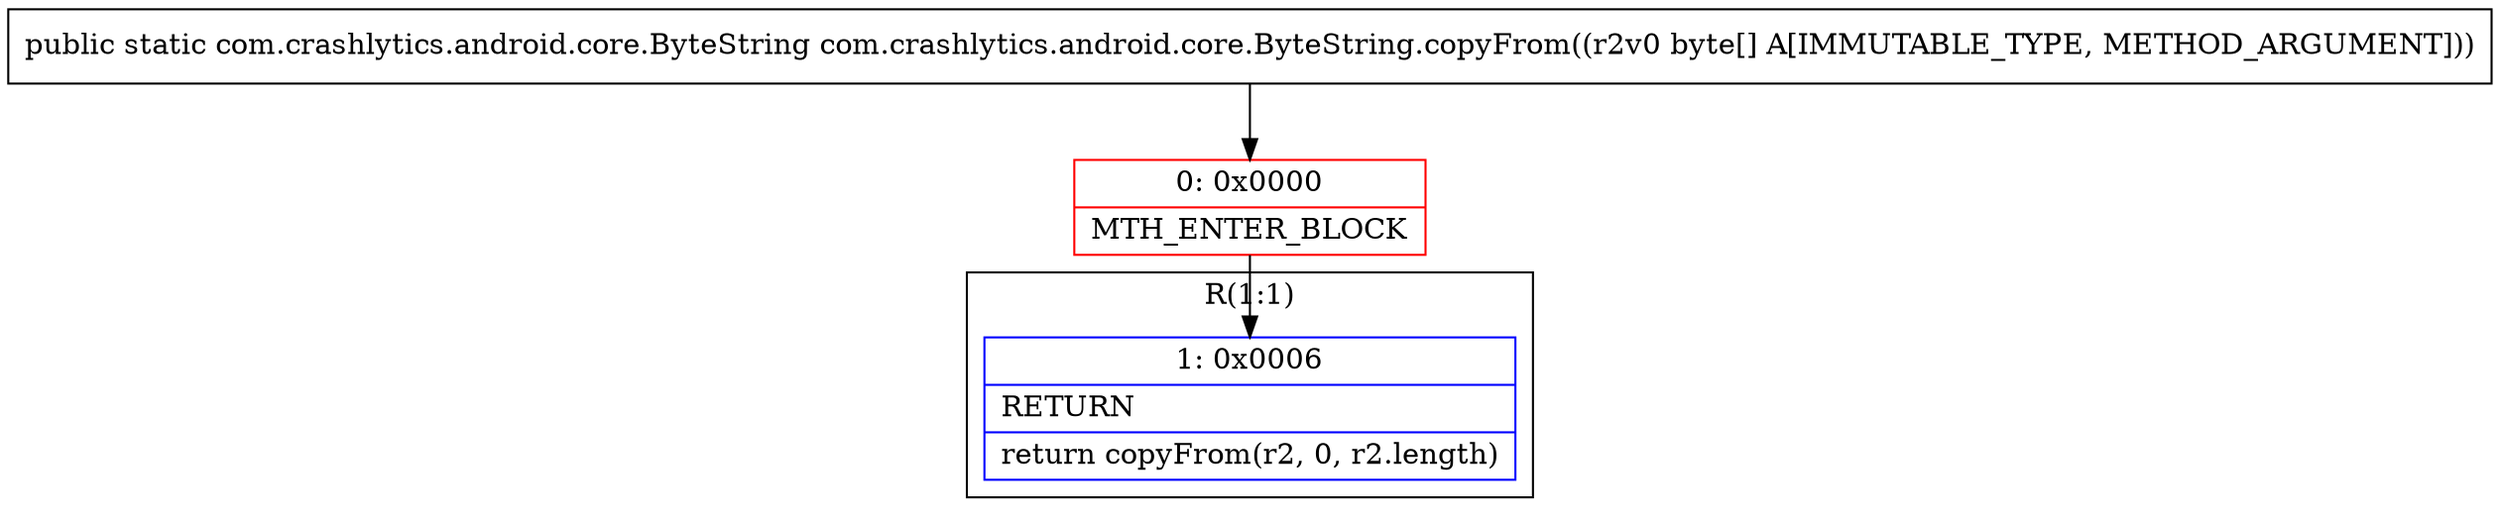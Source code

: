 digraph "CFG forcom.crashlytics.android.core.ByteString.copyFrom([B)Lcom\/crashlytics\/android\/core\/ByteString;" {
subgraph cluster_Region_1779817455 {
label = "R(1:1)";
node [shape=record,color=blue];
Node_1 [shape=record,label="{1\:\ 0x0006|RETURN\l|return copyFrom(r2, 0, r2.length)\l}"];
}
Node_0 [shape=record,color=red,label="{0\:\ 0x0000|MTH_ENTER_BLOCK\l}"];
MethodNode[shape=record,label="{public static com.crashlytics.android.core.ByteString com.crashlytics.android.core.ByteString.copyFrom((r2v0 byte[] A[IMMUTABLE_TYPE, METHOD_ARGUMENT])) }"];
MethodNode -> Node_0;
Node_0 -> Node_1;
}

